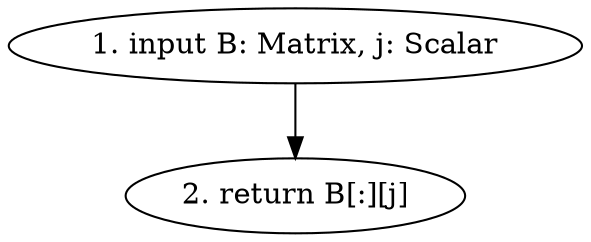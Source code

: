 digraph G {
   INP [label="1. input B: Matrix, j: Scalar"]
   RET [label="2. return B[:][j]"]

   INP -> RET
}